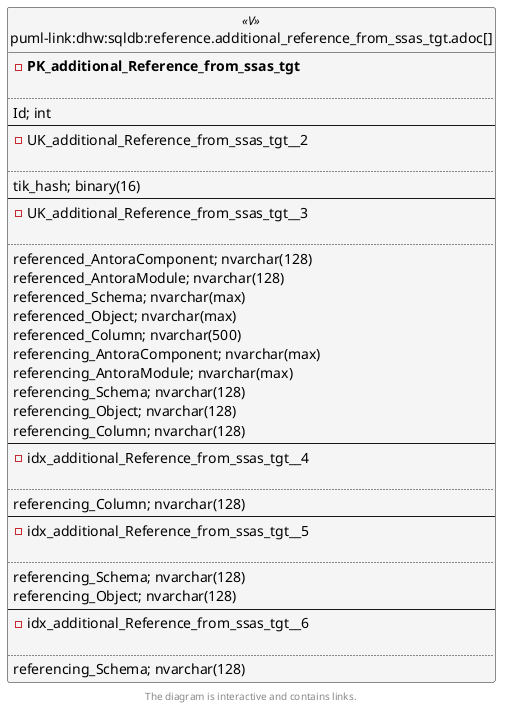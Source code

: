 @startuml
left to right direction
'top to bottom direction
hide circle
'avoide "." issues:
set namespaceSeparator none


skinparam class {
  BackgroundColor White
  BackgroundColor<<FN>> Yellow
  BackgroundColor<<FS>> Yellow
  BackgroundColor<<FT>> LightGray
  BackgroundColor<<IF>> Yellow
  BackgroundColor<<IS>> Yellow
  BackgroundColor<<P>> Aqua
  BackgroundColor<<PC>> Aqua
  BackgroundColor<<SN>> Yellow
  BackgroundColor<<SO>> SlateBlue
  BackgroundColor<<TF>> LightGray
  BackgroundColor<<TR>> Tomato
  BackgroundColor<<U>> White
  BackgroundColor<<V>> WhiteSmoke
  BackgroundColor<<X>> Aqua
  BackgroundColor<<external>> AliceBlue
}


entity "puml-link:dhw:sqldb:reference.additional_reference_from_ssas_tgt.adoc[]" as reference.additional_Reference_from_ssas_tgt << V >> {
- **PK_additional_Reference_from_ssas_tgt**

..
Id; int
--
- UK_additional_Reference_from_ssas_tgt__2

..
tik_hash; binary(16)
--
- UK_additional_Reference_from_ssas_tgt__3

..
referenced_AntoraComponent; nvarchar(128)
referenced_AntoraModule; nvarchar(128)
referenced_Schema; nvarchar(max)
referenced_Object; nvarchar(max)
referenced_Column; nvarchar(500)
referencing_AntoraComponent; nvarchar(max)
referencing_AntoraModule; nvarchar(max)
referencing_Schema; nvarchar(128)
referencing_Object; nvarchar(128)
referencing_Column; nvarchar(128)
--
- idx_additional_Reference_from_ssas_tgt__4

..
referencing_Column; nvarchar(128)
--
- idx_additional_Reference_from_ssas_tgt__5

..
referencing_Schema; nvarchar(128)
referencing_Object; nvarchar(128)
--
- idx_additional_Reference_from_ssas_tgt__6

..
referencing_Schema; nvarchar(128)
}

footer The diagram is interactive and contains links.
@enduml

